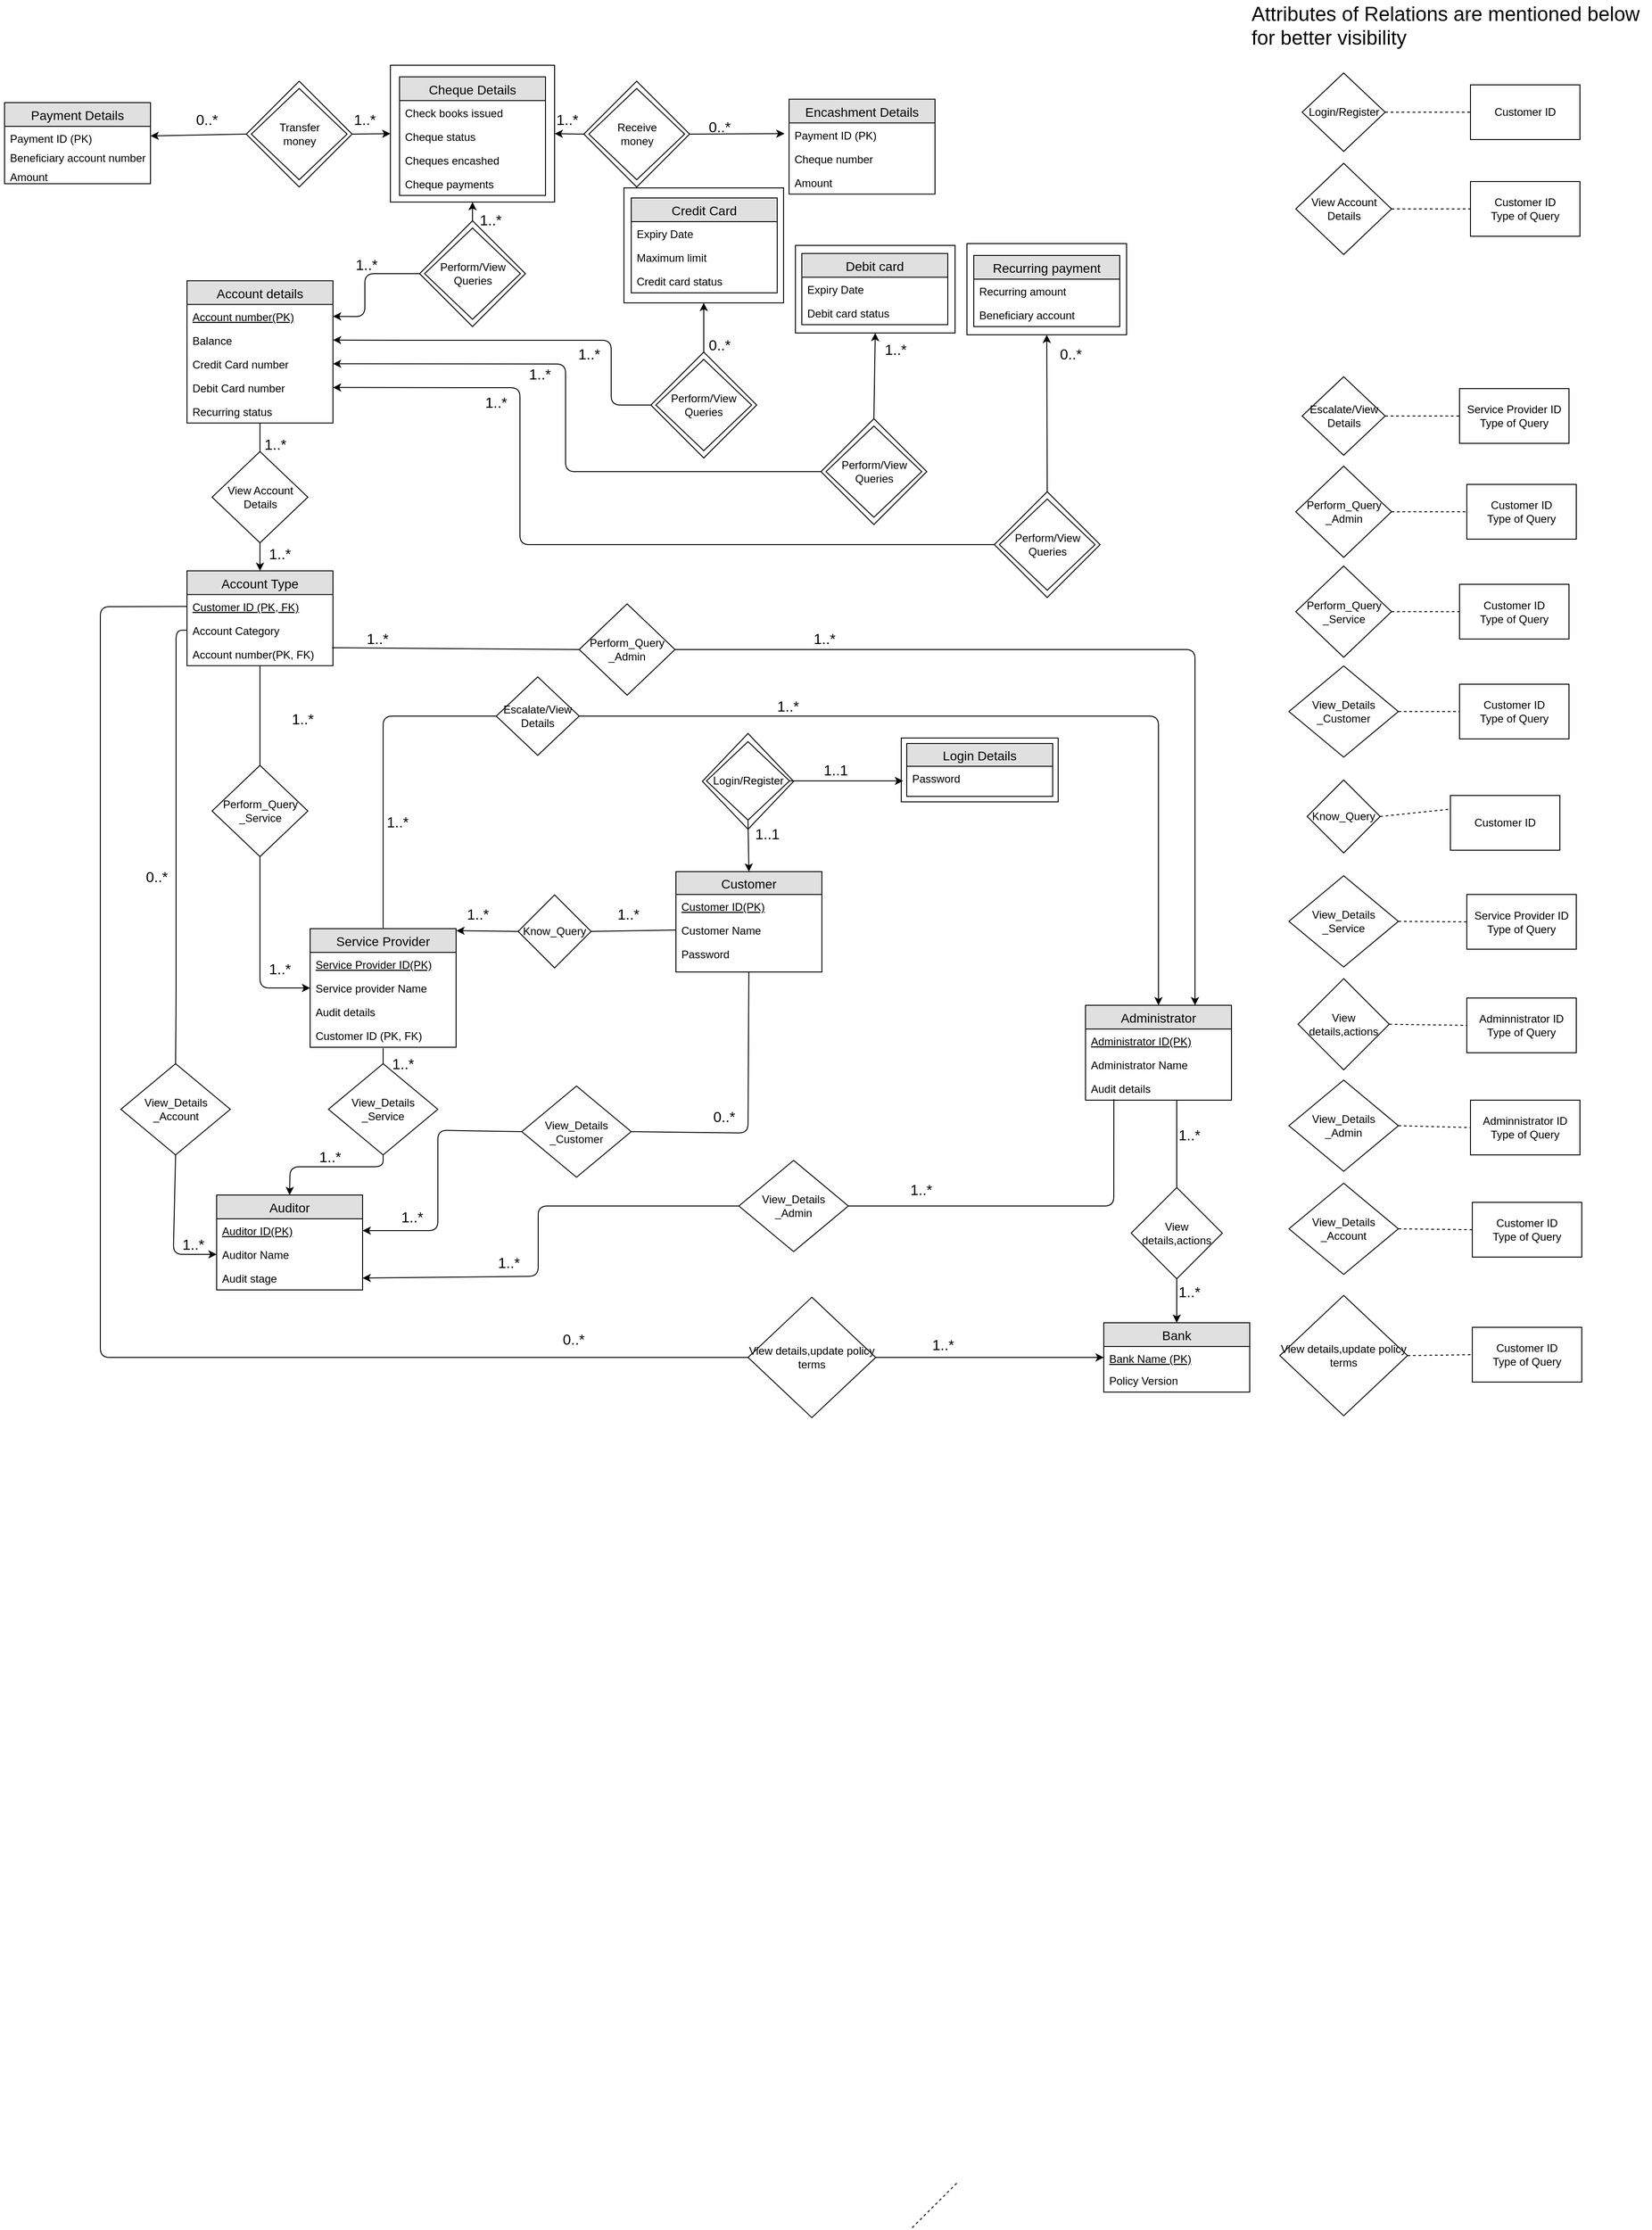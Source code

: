 <mxfile version="12.1.3" pages="1"><diagram id="U_WqhaxMn9_DYHiIahfM" name="Page-1"><mxGraphModel dx="1648" dy="576" grid="1" gridSize="10" guides="1" tooltips="1" connect="1" arrows="1" fold="1" page="1" pageScale="1" pageWidth="827" pageHeight="1169" math="0" shadow="0"><root><mxCell id="0"/><mxCell id="1" parent="0"/><mxCell id="Xc5jQmzAjeRBppigdvM1-1" value="" style="rhombus;whiteSpace=wrap;html=1;" vertex="1" parent="1"><mxGeometry x="1150" y="904" width="100" height="105" as="geometry"/></mxCell><mxCell id="Xc5jQmzAjeRBppigdvM1-2" value="" style="rounded=0;whiteSpace=wrap;html=1;" vertex="1" parent="1"><mxGeometry x="1368" y="909" width="172" height="70" as="geometry"/></mxCell><mxCell id="Xc5jQmzAjeRBppigdvM1-3" value="" style="rounded=0;whiteSpace=wrap;html=1;" vertex="1" parent="1"><mxGeometry x="808" y="171.5" width="180" height="150" as="geometry"/></mxCell><mxCell id="Xc5jQmzAjeRBppigdvM1-4" value="" style="rounded=0;whiteSpace=wrap;html=1;" vertex="1" parent="1"><mxGeometry x="1440" y="367" width="175" height="100" as="geometry"/></mxCell><mxCell id="Xc5jQmzAjeRBppigdvM1-5" value="" style="rounded=0;whiteSpace=wrap;html=1;" vertex="1" parent="1"><mxGeometry x="1252" y="369" width="175" height="96" as="geometry"/></mxCell><mxCell id="Xc5jQmzAjeRBppigdvM1-6" value="" style="rounded=0;whiteSpace=wrap;html=1;" vertex="1" parent="1"><mxGeometry x="1064" y="306" width="175" height="126" as="geometry"/></mxCell><mxCell id="Xc5jQmzAjeRBppigdvM1-7" value="" style="group" vertex="1" connectable="0" parent="1"><mxGeometry x="1020" y="189" width="116" height="116" as="geometry"/></mxCell><mxCell id="Xc5jQmzAjeRBppigdvM1-8" value="" style="rhombus;whiteSpace=wrap;html=1;" vertex="1" parent="Xc5jQmzAjeRBppigdvM1-7"><mxGeometry width="116" height="116" as="geometry"/></mxCell><mxCell id="Xc5jQmzAjeRBppigdvM1-9" value="Receive&lt;br&gt;money" style="rhombus;whiteSpace=wrap;html=1;" vertex="1" parent="Xc5jQmzAjeRBppigdvM1-7"><mxGeometry x="5.5" y="8" width="105" height="100" as="geometry"/></mxCell><mxCell id="Xc5jQmzAjeRBppigdvM1-10" value="Customer" style="swimlane;fontStyle=0;childLayout=stackLayout;horizontal=1;startSize=25;fillColor=#e0e0e0;horizontalStack=0;resizeParent=1;resizeParentMax=0;resizeLast=0;collapsible=1;marginBottom=0;swimlaneFillColor=#ffffff;align=center;fontSize=14;" vertex="1" parent="1"><mxGeometry x="1121" y="1055.5" width="160" height="110" as="geometry"/></mxCell><mxCell id="Xc5jQmzAjeRBppigdvM1-11" value="Customer ID(PK)" style="text;strokeColor=none;fillColor=none;spacingLeft=4;spacingRight=4;overflow=hidden;rotatable=0;points=[[0,0.5],[1,0.5]];portConstraint=eastwest;fontSize=12;fontStyle=4" vertex="1" parent="Xc5jQmzAjeRBppigdvM1-10"><mxGeometry y="25" width="160" height="26" as="geometry"/></mxCell><mxCell id="Xc5jQmzAjeRBppigdvM1-12" value="Customer Name" style="text;strokeColor=none;fillColor=none;spacingLeft=4;spacingRight=4;overflow=hidden;rotatable=0;points=[[0,0.5],[1,0.5]];portConstraint=eastwest;fontSize=12;" vertex="1" parent="Xc5jQmzAjeRBppigdvM1-10"><mxGeometry y="51" width="160" height="26" as="geometry"/></mxCell><mxCell id="Xc5jQmzAjeRBppigdvM1-14" value="Password" style="text;strokeColor=none;fillColor=none;spacingLeft=4;spacingRight=4;overflow=hidden;rotatable=0;points=[[0,0.5],[1,0.5]];portConstraint=eastwest;fontSize=12;" vertex="1" parent="Xc5jQmzAjeRBppigdvM1-10"><mxGeometry y="77" width="160" height="33" as="geometry"/></mxCell><mxCell id="Xc5jQmzAjeRBppigdvM1-15" value="Service Provider" style="swimlane;fontStyle=0;childLayout=stackLayout;horizontal=1;startSize=26;fillColor=#e0e0e0;horizontalStack=0;resizeParent=1;resizeParentMax=0;resizeLast=0;collapsible=1;marginBottom=0;swimlaneFillColor=#ffffff;align=center;fontSize=14;" vertex="1" parent="1"><mxGeometry x="720" y="1118" width="160" height="130" as="geometry"/></mxCell><mxCell id="Xc5jQmzAjeRBppigdvM1-16" value="Service Provider ID(PK)" style="text;strokeColor=none;fillColor=none;spacingLeft=4;spacingRight=4;overflow=hidden;rotatable=0;points=[[0,0.5],[1,0.5]];portConstraint=eastwest;fontSize=12;fontStyle=4" vertex="1" parent="Xc5jQmzAjeRBppigdvM1-15"><mxGeometry y="26" width="160" height="26" as="geometry"/></mxCell><mxCell id="Xc5jQmzAjeRBppigdvM1-17" value="Service provider Name" style="text;strokeColor=none;fillColor=none;spacingLeft=4;spacingRight=4;overflow=hidden;rotatable=0;points=[[0,0.5],[1,0.5]];portConstraint=eastwest;fontSize=12;" vertex="1" parent="Xc5jQmzAjeRBppigdvM1-15"><mxGeometry y="52" width="160" height="26" as="geometry"/></mxCell><mxCell id="Xc5jQmzAjeRBppigdvM1-18" value="Audit details" style="text;strokeColor=none;fillColor=none;spacingLeft=4;spacingRight=4;overflow=hidden;rotatable=0;points=[[0,0.5],[1,0.5]];portConstraint=eastwest;fontSize=12;" vertex="1" parent="Xc5jQmzAjeRBppigdvM1-15"><mxGeometry y="78" width="160" height="26" as="geometry"/></mxCell><mxCell id="Xc5jQmzAjeRBppigdvM1-19" value="Customer ID (PK, FK)" style="text;strokeColor=none;fillColor=none;spacingLeft=4;spacingRight=4;overflow=hidden;rotatable=0;points=[[0,0.5],[1,0.5]];portConstraint=eastwest;fontSize=12;" vertex="1" parent="Xc5jQmzAjeRBppigdvM1-15"><mxGeometry y="104" width="160" height="26" as="geometry"/></mxCell><mxCell id="Xc5jQmzAjeRBppigdvM1-20" value="Auditor" style="swimlane;fontStyle=0;childLayout=stackLayout;horizontal=1;startSize=26;fillColor=#e0e0e0;horizontalStack=0;resizeParent=1;resizeParentMax=0;resizeLast=0;collapsible=1;marginBottom=0;swimlaneFillColor=#ffffff;align=center;fontSize=14;" vertex="1" parent="1"><mxGeometry x="617.5" y="1410" width="160" height="104" as="geometry"/></mxCell><mxCell id="Xc5jQmzAjeRBppigdvM1-21" value="Auditor ID(PK)" style="text;strokeColor=none;fillColor=none;spacingLeft=4;spacingRight=4;overflow=hidden;rotatable=0;points=[[0,0.5],[1,0.5]];portConstraint=eastwest;fontSize=12;fontStyle=4" vertex="1" parent="Xc5jQmzAjeRBppigdvM1-20"><mxGeometry y="26" width="160" height="26" as="geometry"/></mxCell><mxCell id="Xc5jQmzAjeRBppigdvM1-22" value="Auditor Name" style="text;strokeColor=none;fillColor=none;spacingLeft=4;spacingRight=4;overflow=hidden;rotatable=0;points=[[0,0.5],[1,0.5]];portConstraint=eastwest;fontSize=12;" vertex="1" parent="Xc5jQmzAjeRBppigdvM1-20"><mxGeometry y="52" width="160" height="26" as="geometry"/></mxCell><mxCell id="Xc5jQmzAjeRBppigdvM1-23" value="Audit stage" style="text;strokeColor=none;fillColor=none;spacingLeft=4;spacingRight=4;overflow=hidden;rotatable=0;points=[[0,0.5],[1,0.5]];portConstraint=eastwest;fontSize=12;" vertex="1" parent="Xc5jQmzAjeRBppigdvM1-20"><mxGeometry y="78" width="160" height="26" as="geometry"/></mxCell><mxCell id="Xc5jQmzAjeRBppigdvM1-24" value="Bank" style="swimlane;fontStyle=0;childLayout=stackLayout;horizontal=1;startSize=26;fillColor=#e0e0e0;horizontalStack=0;resizeParent=1;resizeParentMax=0;resizeLast=0;collapsible=1;marginBottom=0;swimlaneFillColor=#ffffff;align=center;fontSize=14;" vertex="1" parent="1"><mxGeometry x="1590" y="1550" width="160" height="76" as="geometry"/></mxCell><mxCell id="Xc5jQmzAjeRBppigdvM1-25" value="Bank Name (PK)" style="text;strokeColor=none;fillColor=none;spacingLeft=4;spacingRight=4;overflow=hidden;rotatable=0;points=[[0,0.5],[1,0.5]];portConstraint=eastwest;fontSize=12;fontStyle=4" vertex="1" parent="Xc5jQmzAjeRBppigdvM1-24"><mxGeometry y="26" width="160" height="24" as="geometry"/></mxCell><mxCell id="Xc5jQmzAjeRBppigdvM1-26" value="Policy Version" style="text;strokeColor=none;fillColor=none;spacingLeft=4;spacingRight=4;overflow=hidden;rotatable=0;points=[[0,0.5],[1,0.5]];portConstraint=eastwest;fontSize=12;" vertex="1" parent="Xc5jQmzAjeRBppigdvM1-24"><mxGeometry y="50" width="160" height="26" as="geometry"/></mxCell><mxCell id="Xc5jQmzAjeRBppigdvM1-27" value="Administrator " style="swimlane;fontStyle=0;childLayout=stackLayout;horizontal=1;startSize=26;fillColor=#e0e0e0;horizontalStack=0;resizeParent=1;resizeParentMax=0;resizeLast=0;collapsible=1;marginBottom=0;swimlaneFillColor=#ffffff;align=center;fontSize=14;" vertex="1" parent="1"><mxGeometry x="1570" y="1202" width="160" height="104" as="geometry"/></mxCell><mxCell id="Xc5jQmzAjeRBppigdvM1-28" value="Administrator ID(PK)" style="text;strokeColor=none;fillColor=none;spacingLeft=4;spacingRight=4;overflow=hidden;rotatable=0;points=[[0,0.5],[1,0.5]];portConstraint=eastwest;fontSize=12;fontStyle=4" vertex="1" parent="Xc5jQmzAjeRBppigdvM1-27"><mxGeometry y="26" width="160" height="26" as="geometry"/></mxCell><mxCell id="Xc5jQmzAjeRBppigdvM1-29" value="Administrator Name" style="text;strokeColor=none;fillColor=none;spacingLeft=4;spacingRight=4;overflow=hidden;rotatable=0;points=[[0,0.5],[1,0.5]];portConstraint=eastwest;fontSize=12;" vertex="1" parent="Xc5jQmzAjeRBppigdvM1-27"><mxGeometry y="52" width="160" height="26" as="geometry"/></mxCell><mxCell id="Xc5jQmzAjeRBppigdvM1-30" value="Audit details" style="text;strokeColor=none;fillColor=none;spacingLeft=4;spacingRight=4;overflow=hidden;rotatable=0;points=[[0,0.5],[1,0.5]];portConstraint=eastwest;fontSize=12;" vertex="1" parent="Xc5jQmzAjeRBppigdvM1-27"><mxGeometry y="78" width="160" height="26" as="geometry"/></mxCell><mxCell id="Xc5jQmzAjeRBppigdvM1-31" value="View_Details&lt;br&gt;_Account" style="rhombus;whiteSpace=wrap;html=1;" vertex="1" parent="1"><mxGeometry x="512.5" y="1266" width="120" height="100" as="geometry"/></mxCell><mxCell id="Xc5jQmzAjeRBppigdvM1-32" value="View details,update policy terms" style="rhombus;whiteSpace=wrap;html=1;" vertex="1" parent="1"><mxGeometry x="1200" y="1522" width="140" height="132" as="geometry"/></mxCell><mxCell id="Xc5jQmzAjeRBppigdvM1-33" value="View details,actions" style="rhombus;whiteSpace=wrap;html=1;" vertex="1" parent="1"><mxGeometry x="1620" y="1401.786" width="100" height="100" as="geometry"/></mxCell><mxCell id="Xc5jQmzAjeRBppigdvM1-34" value="Account details" style="swimlane;fontStyle=0;childLayout=stackLayout;horizontal=1;startSize=26;fillColor=#e0e0e0;horizontalStack=0;resizeParent=1;resizeParentMax=0;resizeLast=0;collapsible=1;marginBottom=0;swimlaneFillColor=#ffffff;align=center;fontSize=14;" vertex="1" parent="1"><mxGeometry x="585" y="407.794" width="160" height="156" as="geometry"/></mxCell><mxCell id="Xc5jQmzAjeRBppigdvM1-35" value="Account number(PK)" style="text;strokeColor=none;fillColor=none;spacingLeft=4;spacingRight=4;overflow=hidden;rotatable=0;points=[[0,0.5],[1,0.5]];portConstraint=eastwest;fontSize=12;fontStyle=4" vertex="1" parent="Xc5jQmzAjeRBppigdvM1-34"><mxGeometry y="26" width="160" height="26" as="geometry"/></mxCell><mxCell id="Xc5jQmzAjeRBppigdvM1-36" value="Balance" style="text;strokeColor=none;fillColor=none;spacingLeft=4;spacingRight=4;overflow=hidden;rotatable=0;points=[[0,0.5],[1,0.5]];portConstraint=eastwest;fontSize=12;" vertex="1" parent="Xc5jQmzAjeRBppigdvM1-34"><mxGeometry y="52" width="160" height="26" as="geometry"/></mxCell><mxCell id="Xc5jQmzAjeRBppigdvM1-37" value="Credit Card number" style="text;strokeColor=none;fillColor=none;spacingLeft=4;spacingRight=4;overflow=hidden;rotatable=0;points=[[0,0.5],[1,0.5]];portConstraint=eastwest;fontSize=12;" vertex="1" parent="Xc5jQmzAjeRBppigdvM1-34"><mxGeometry y="78" width="160" height="26" as="geometry"/></mxCell><mxCell id="Xc5jQmzAjeRBppigdvM1-38" value="Debit Card number" style="text;strokeColor=none;fillColor=none;spacingLeft=4;spacingRight=4;overflow=hidden;rotatable=0;points=[[0,0.5],[1,0.5]];portConstraint=eastwest;fontSize=12;" vertex="1" parent="Xc5jQmzAjeRBppigdvM1-34"><mxGeometry y="104" width="160" height="26" as="geometry"/></mxCell><mxCell id="Xc5jQmzAjeRBppigdvM1-39" value="Recurring status" style="text;strokeColor=none;fillColor=none;spacingLeft=4;spacingRight=4;overflow=hidden;rotatable=0;points=[[0,0.5],[1,0.5]];portConstraint=eastwest;fontSize=12;" vertex="1" parent="Xc5jQmzAjeRBppigdvM1-34"><mxGeometry y="130" width="160" height="26" as="geometry"/></mxCell><mxCell id="Xc5jQmzAjeRBppigdvM1-40" value="Recurring payment" style="swimlane;fontStyle=0;childLayout=stackLayout;horizontal=1;startSize=26;fillColor=#e0e0e0;horizontalStack=0;resizeParent=1;resizeParentMax=0;resizeLast=0;collapsible=1;marginBottom=0;swimlaneFillColor=#ffffff;align=center;fontSize=14;" vertex="1" parent="1"><mxGeometry x="1447.5" y="380" width="160" height="78" as="geometry"/></mxCell><mxCell id="Xc5jQmzAjeRBppigdvM1-41" value="Recurring amount" style="text;strokeColor=none;fillColor=none;spacingLeft=4;spacingRight=4;overflow=hidden;rotatable=0;points=[[0,0.5],[1,0.5]];portConstraint=eastwest;fontSize=12;" vertex="1" parent="Xc5jQmzAjeRBppigdvM1-40"><mxGeometry y="26" width="160" height="26" as="geometry"/></mxCell><mxCell id="Xc5jQmzAjeRBppigdvM1-42" value="Beneficiary account" style="text;strokeColor=none;fillColor=none;spacingLeft=4;spacingRight=4;overflow=hidden;rotatable=0;points=[[0,0.5],[1,0.5]];portConstraint=eastwest;fontSize=12;" vertex="1" parent="Xc5jQmzAjeRBppigdvM1-40"><mxGeometry y="52" width="160" height="26" as="geometry"/></mxCell><mxCell id="Xc5jQmzAjeRBppigdvM1-43" value="Debit card" style="swimlane;fontStyle=0;childLayout=stackLayout;horizontal=1;startSize=26;fillColor=#e0e0e0;horizontalStack=0;resizeParent=1;resizeParentMax=0;resizeLast=0;collapsible=1;marginBottom=0;swimlaneFillColor=#ffffff;align=center;fontSize=14;" vertex="1" parent="1"><mxGeometry x="1259" y="377.9" width="160" height="78" as="geometry"/></mxCell><mxCell id="Xc5jQmzAjeRBppigdvM1-44" value="Expiry Date" style="text;strokeColor=none;fillColor=none;spacingLeft=4;spacingRight=4;overflow=hidden;rotatable=0;points=[[0,0.5],[1,0.5]];portConstraint=eastwest;fontSize=12;" vertex="1" parent="Xc5jQmzAjeRBppigdvM1-43"><mxGeometry y="26" width="160" height="26" as="geometry"/></mxCell><mxCell id="Xc5jQmzAjeRBppigdvM1-45" value="Debit card status" style="text;strokeColor=none;fillColor=none;spacingLeft=4;spacingRight=4;overflow=hidden;rotatable=0;points=[[0,0.5],[1,0.5]];portConstraint=eastwest;fontSize=12;" vertex="1" parent="Xc5jQmzAjeRBppigdvM1-43"><mxGeometry y="52" width="160" height="26" as="geometry"/></mxCell><mxCell id="Xc5jQmzAjeRBppigdvM1-46" value="Credit Card" style="swimlane;fontStyle=0;childLayout=stackLayout;horizontal=1;startSize=26;fillColor=#e0e0e0;horizontalStack=0;resizeParent=1;resizeParentMax=0;resizeLast=0;collapsible=1;marginBottom=0;swimlaneFillColor=#ffffff;align=center;fontSize=14;" vertex="1" parent="1"><mxGeometry x="1072" y="317" width="160" height="104" as="geometry"/></mxCell><mxCell id="Xc5jQmzAjeRBppigdvM1-47" value="Expiry Date" style="text;strokeColor=none;fillColor=none;spacingLeft=4;spacingRight=4;overflow=hidden;rotatable=0;points=[[0,0.5],[1,0.5]];portConstraint=eastwest;fontSize=12;" vertex="1" parent="Xc5jQmzAjeRBppigdvM1-46"><mxGeometry y="26" width="160" height="26" as="geometry"/></mxCell><mxCell id="Xc5jQmzAjeRBppigdvM1-48" value="Maximum limit" style="text;strokeColor=none;fillColor=none;spacingLeft=4;spacingRight=4;overflow=hidden;rotatable=0;points=[[0,0.5],[1,0.5]];portConstraint=eastwest;fontSize=12;" vertex="1" parent="Xc5jQmzAjeRBppigdvM1-46"><mxGeometry y="52" width="160" height="26" as="geometry"/></mxCell><mxCell id="Xc5jQmzAjeRBppigdvM1-49" value="Credit card status" style="text;strokeColor=none;fillColor=none;spacingLeft=4;spacingRight=4;overflow=hidden;rotatable=0;points=[[0,0.5],[1,0.5]];portConstraint=eastwest;fontSize=12;" vertex="1" parent="Xc5jQmzAjeRBppigdvM1-46"><mxGeometry y="78" width="160" height="26" as="geometry"/></mxCell><mxCell id="Xc5jQmzAjeRBppigdvM1-50" value="" style="endArrow=none;dashed=1;html=1;" edge="1" parent="1"><mxGeometry width="50" height="50" relative="1" as="geometry"><mxPoint x="1380" y="2542" as="sourcePoint"/><mxPoint x="1430" y="2492" as="targetPoint"/></mxGeometry></mxCell><mxCell id="Xc5jQmzAjeRBppigdvM1-51" value="Perform_Query&lt;br&gt;_Admin" style="rhombus;whiteSpace=wrap;html=1;" vertex="1" parent="1"><mxGeometry x="1015" y="762" width="105" height="100" as="geometry"/></mxCell><mxCell id="Xc5jQmzAjeRBppigdvM1-52" value="Perform_Query&lt;br&gt;_Service" style="rhombus;whiteSpace=wrap;html=1;" vertex="1" parent="1"><mxGeometry x="612.5" y="939" width="105" height="100" as="geometry"/></mxCell><mxCell id="Xc5jQmzAjeRBppigdvM1-53" value="" style="endArrow=none;html=1;exitX=0.5;exitY=0;exitDx=0;exitDy=0;entryX=0.625;entryY=1.023;entryDx=0;entryDy=0;entryPerimeter=0;" edge="1" parent="1" source="Xc5jQmzAjeRBppigdvM1-33" target="Xc5jQmzAjeRBppigdvM1-30"><mxGeometry width="50" height="50" relative="1" as="geometry"><mxPoint x="1690" y="1317.786" as="sourcePoint"/><mxPoint x="1692" y="1296" as="targetPoint"/></mxGeometry></mxCell><mxCell id="Xc5jQmzAjeRBppigdvM1-54" value="Account Type" style="swimlane;fontStyle=0;childLayout=stackLayout;horizontal=1;startSize=26;fillColor=#e0e0e0;horizontalStack=0;resizeParent=1;resizeParentMax=0;resizeLast=0;collapsible=1;marginBottom=0;swimlaneFillColor=#ffffff;align=center;fontSize=14;" vertex="1" parent="1"><mxGeometry x="585" y="725.794" width="160" height="104" as="geometry"/></mxCell><mxCell id="Xc5jQmzAjeRBppigdvM1-55" value="Customer ID (PK, FK)" style="text;strokeColor=none;fillColor=none;spacingLeft=4;spacingRight=4;overflow=hidden;rotatable=0;points=[[0,0.5],[1,0.5]];portConstraint=eastwest;fontSize=12;fontStyle=4" vertex="1" parent="Xc5jQmzAjeRBppigdvM1-54"><mxGeometry y="26" width="160" height="26" as="geometry"/></mxCell><mxCell id="Xc5jQmzAjeRBppigdvM1-56" value="Account Category" style="text;strokeColor=none;fillColor=none;spacingLeft=4;spacingRight=4;overflow=hidden;rotatable=0;points=[[0,0.5],[1,0.5]];portConstraint=eastwest;fontSize=12;" vertex="1" parent="Xc5jQmzAjeRBppigdvM1-54"><mxGeometry y="52" width="160" height="26" as="geometry"/></mxCell><mxCell id="Xc5jQmzAjeRBppigdvM1-57" value="Account number(PK, FK)" style="text;strokeColor=none;fillColor=none;spacingLeft=4;spacingRight=4;overflow=hidden;rotatable=0;points=[[0,0.5],[1,0.5]];portConstraint=eastwest;fontSize=12;" vertex="1" parent="Xc5jQmzAjeRBppigdvM1-54"><mxGeometry y="78" width="160" height="26" as="geometry"/></mxCell><mxCell id="Xc5jQmzAjeRBppigdvM1-58" value="Cheque Details" style="swimlane;fontStyle=0;childLayout=stackLayout;horizontal=1;startSize=26;fillColor=#e0e0e0;horizontalStack=0;resizeParent=1;resizeParentMax=0;resizeLast=0;collapsible=1;marginBottom=0;swimlaneFillColor=#ffffff;align=center;fontSize=14;" vertex="1" parent="1"><mxGeometry x="818" y="184.294" width="160" height="130" as="geometry"/></mxCell><mxCell id="Xc5jQmzAjeRBppigdvM1-59" value="Check books issued" style="text;strokeColor=none;fillColor=none;spacingLeft=4;spacingRight=4;overflow=hidden;rotatable=0;points=[[0,0.5],[1,0.5]];portConstraint=eastwest;fontSize=12;" vertex="1" parent="Xc5jQmzAjeRBppigdvM1-58"><mxGeometry y="26" width="160" height="26" as="geometry"/></mxCell><mxCell id="Xc5jQmzAjeRBppigdvM1-60" value="Cheque status" style="text;strokeColor=none;fillColor=none;spacingLeft=4;spacingRight=4;overflow=hidden;rotatable=0;points=[[0,0.5],[1,0.5]];portConstraint=eastwest;fontSize=12;" vertex="1" parent="Xc5jQmzAjeRBppigdvM1-58"><mxGeometry y="52" width="160" height="26" as="geometry"/></mxCell><mxCell id="Xc5jQmzAjeRBppigdvM1-61" value="Cheques encashed" style="text;strokeColor=none;fillColor=none;spacingLeft=4;spacingRight=4;overflow=hidden;rotatable=0;points=[[0,0.5],[1,0.5]];portConstraint=eastwest;fontSize=12;" vertex="1" parent="Xc5jQmzAjeRBppigdvM1-58"><mxGeometry y="78" width="160" height="26" as="geometry"/></mxCell><mxCell id="Xc5jQmzAjeRBppigdvM1-62" value="Cheque payments" style="text;strokeColor=none;fillColor=none;spacingLeft=4;spacingRight=4;overflow=hidden;rotatable=0;points=[[0,0.5],[1,0.5]];portConstraint=eastwest;fontSize=12;" vertex="1" parent="Xc5jQmzAjeRBppigdvM1-58"><mxGeometry y="104" width="160" height="26" as="geometry"/></mxCell><mxCell id="Xc5jQmzAjeRBppigdvM1-63" value="Login Details" style="swimlane;fontStyle=0;childLayout=stackLayout;horizontal=1;startSize=25;fillColor=#e0e0e0;horizontalStack=0;resizeParent=1;resizeParentMax=0;resizeLast=0;collapsible=1;marginBottom=0;swimlaneFillColor=#ffffff;align=center;fontSize=14;" vertex="1" parent="1"><mxGeometry x="1374" y="915" width="160" height="58" as="geometry"/></mxCell><mxCell id="Xc5jQmzAjeRBppigdvM1-64" value="Password" style="text;strokeColor=none;fillColor=none;spacingLeft=4;spacingRight=4;overflow=hidden;rotatable=0;points=[[0,0.5],[1,0.5]];portConstraint=eastwest;fontSize=12;" vertex="1" parent="Xc5jQmzAjeRBppigdvM1-63"><mxGeometry y="25" width="160" height="33" as="geometry"/></mxCell><mxCell id="Xc5jQmzAjeRBppigdvM1-65" value="" style="endArrow=classic;html=1;exitX=0;exitY=0.5;exitDx=0;exitDy=0;entryX=1;entryY=0.5;entryDx=0;entryDy=0;" edge="1" parent="1" source="Xc5jQmzAjeRBppigdvM1-68" target="Xc5jQmzAjeRBppigdvM1-35"><mxGeometry width="50" height="50" relative="1" as="geometry"><mxPoint x="800" y="672" as="sourcePoint"/><mxPoint x="790" y="622" as="targetPoint"/><Array as="points"><mxPoint x="780" y="400"/><mxPoint x="780" y="447"/></Array></mxGeometry></mxCell><mxCell id="Xc5jQmzAjeRBppigdvM1-66" value="" style="group" vertex="1" connectable="0" parent="1"><mxGeometry x="840" y="342" width="116" height="116" as="geometry"/></mxCell><mxCell id="Xc5jQmzAjeRBppigdvM1-67" value="" style="rhombus;whiteSpace=wrap;html=1;" vertex="1" parent="Xc5jQmzAjeRBppigdvM1-66"><mxGeometry width="116" height="116" as="geometry"/></mxCell><mxCell id="Xc5jQmzAjeRBppigdvM1-68" value="Perform/View Queries" style="rhombus;whiteSpace=wrap;html=1;" vertex="1" parent="Xc5jQmzAjeRBppigdvM1-66"><mxGeometry x="5.5" y="8" width="105" height="100" as="geometry"/></mxCell><mxCell id="Xc5jQmzAjeRBppigdvM1-69" value="" style="endArrow=classic;html=1;exitX=0;exitY=0.5;exitDx=0;exitDy=0;entryX=1;entryY=0.5;entryDx=0;entryDy=0;" edge="1" parent="1" source="Xc5jQmzAjeRBppigdvM1-8" target="Xc5jQmzAjeRBppigdvM1-3"><mxGeometry width="50" height="50" relative="1" as="geometry"><mxPoint x="945" y="219" as="sourcePoint"/><mxPoint x="1000" y="269" as="targetPoint"/><Array as="points"/></mxGeometry></mxCell><mxCell id="Xc5jQmzAjeRBppigdvM1-70" value="" style="endArrow=classic;html=1;exitX=0.5;exitY=0;exitDx=0;exitDy=0;entryX=0.5;entryY=1;entryDx=0;entryDy=0;" edge="1" parent="1" source="Xc5jQmzAjeRBppigdvM1-67" target="Xc5jQmzAjeRBppigdvM1-3"><mxGeometry width="50" height="50" relative="1" as="geometry"><mxPoint x="900" y="410" as="sourcePoint"/><mxPoint x="897" y="619" as="targetPoint"/></mxGeometry></mxCell><mxCell id="Xc5jQmzAjeRBppigdvM1-71" value="View Account&lt;br&gt;Details" style="rhombus;whiteSpace=wrap;html=1;" vertex="1" parent="1"><mxGeometry x="612.5" y="595" width="105" height="100" as="geometry"/></mxCell><mxCell id="Xc5jQmzAjeRBppigdvM1-72" value="" style="endArrow=classic;html=1;exitX=0.5;exitY=1;exitDx=0;exitDy=0;entryX=0.5;entryY=0;entryDx=0;entryDy=0;" edge="1" parent="1" source="Xc5jQmzAjeRBppigdvM1-71" target="Xc5jQmzAjeRBppigdvM1-54"><mxGeometry width="50" height="50" relative="1" as="geometry"><mxPoint x="580" y="690" as="sourcePoint"/><mxPoint x="500" y="670" as="targetPoint"/></mxGeometry></mxCell><mxCell id="Xc5jQmzAjeRBppigdvM1-73" value="" style="endArrow=none;html=1;entryX=0.5;entryY=0;entryDx=0;entryDy=0;" edge="1" parent="1" source="Xc5jQmzAjeRBppigdvM1-39" target="Xc5jQmzAjeRBppigdvM1-71"><mxGeometry width="50" height="50" relative="1" as="geometry"><mxPoint x="520" y="712" as="sourcePoint"/><mxPoint x="665" y="580" as="targetPoint"/></mxGeometry></mxCell><mxCell id="Xc5jQmzAjeRBppigdvM1-74" value="" style="endArrow=classic;html=1;exitX=0.5;exitY=1;exitDx=0;exitDy=0;entryX=0;entryY=0.5;entryDx=0;entryDy=0;" edge="1" parent="1" source="Xc5jQmzAjeRBppigdvM1-52" target="Xc5jQmzAjeRBppigdvM1-17"><mxGeometry width="50" height="50" relative="1" as="geometry"><mxPoint x="677.5" y="959" as="sourcePoint"/><mxPoint x="675.246" y="839.794" as="targetPoint"/><Array as="points"><mxPoint x="665" y="1183"/></Array></mxGeometry></mxCell><mxCell id="Xc5jQmzAjeRBppigdvM1-75" value="" style="endArrow=none;html=1;exitX=0.5;exitY=0;exitDx=0;exitDy=0;" edge="1" parent="1" source="Xc5jQmzAjeRBppigdvM1-52" target="Xc5jQmzAjeRBppigdvM1-57"><mxGeometry width="50" height="50" relative="1" as="geometry"><mxPoint x="650" y="862" as="sourcePoint"/><mxPoint x="700" y="812" as="targetPoint"/></mxGeometry></mxCell><mxCell id="Xc5jQmzAjeRBppigdvM1-76" value="" style="endArrow=classic;html=1;entryX=0.75;entryY=0;entryDx=0;entryDy=0;exitX=1;exitY=0.5;exitDx=0;exitDy=0;" edge="1" parent="1" source="Xc5jQmzAjeRBppigdvM1-51" target="Xc5jQmzAjeRBppigdvM1-27"><mxGeometry width="50" height="50" relative="1" as="geometry"><mxPoint x="1370.46" y="792.002" as="sourcePoint"/><mxPoint x="1670" y="894" as="targetPoint"/><Array as="points"><mxPoint x="1690" y="812"/></Array></mxGeometry></mxCell><mxCell id="Xc5jQmzAjeRBppigdvM1-77" value="" style="endArrow=none;html=1;entryX=0;entryY=0.5;entryDx=0;entryDy=0;exitX=0.994;exitY=0.239;exitDx=0;exitDy=0;exitPerimeter=0;" edge="1" parent="1" source="Xc5jQmzAjeRBppigdvM1-57" target="Xc5jQmzAjeRBppigdvM1-51"><mxGeometry width="50" height="50" relative="1" as="geometry"><mxPoint x="760" y="812" as="sourcePoint"/><mxPoint x="880" y="882" as="targetPoint"/><Array as="points"/></mxGeometry></mxCell><mxCell id="Xc5jQmzAjeRBppigdvM1-78" value="Escalate/View&lt;br&gt;Details" style="rhombus;whiteSpace=wrap;html=1;" vertex="1" parent="1"><mxGeometry x="924" y="842" width="91" height="86" as="geometry"/></mxCell><mxCell id="Xc5jQmzAjeRBppigdvM1-79" value="" style="endArrow=none;html=1;exitX=0.5;exitY=0;exitDx=0;exitDy=0;entryX=0;entryY=0.5;entryDx=0;entryDy=0;" edge="1" parent="1" source="Xc5jQmzAjeRBppigdvM1-15" target="Xc5jQmzAjeRBppigdvM1-78"><mxGeometry width="50" height="50" relative="1" as="geometry"><mxPoint x="800" y="1086" as="sourcePoint"/><mxPoint x="800" y="880" as="targetPoint"/><Array as="points"><mxPoint x="800" y="885"/></Array></mxGeometry></mxCell><mxCell id="Xc5jQmzAjeRBppigdvM1-80" value="" style="endArrow=classic;html=1;exitX=1;exitY=0.5;exitDx=0;exitDy=0;entryX=0.5;entryY=0;entryDx=0;entryDy=0;" edge="1" parent="1" source="Xc5jQmzAjeRBppigdvM1-78" target="Xc5jQmzAjeRBppigdvM1-27"><mxGeometry width="50" height="50" relative="1" as="geometry"><mxPoint x="1090" y="940" as="sourcePoint"/><mxPoint x="1650" y="1160" as="targetPoint"/><Array as="points"><mxPoint x="1650" y="885"/></Array></mxGeometry></mxCell><mxCell id="Xc5jQmzAjeRBppigdvM1-81" value="Login/Register" style="rhombus;whiteSpace=wrap;html=1;" vertex="1" parent="1"><mxGeometry x="1154.5" y="913" width="91" height="86" as="geometry"/></mxCell><mxCell id="Xc5jQmzAjeRBppigdvM1-82" value="" style="endArrow=classic;html=1;exitX=1;exitY=0.5;exitDx=0;exitDy=0;" edge="1" parent="1" source="Xc5jQmzAjeRBppigdvM1-81"><mxGeometry width="50" height="50" relative="1" as="geometry"><mxPoint x="1300" y="1012" as="sourcePoint"/><mxPoint x="1370" y="956" as="targetPoint"/></mxGeometry></mxCell><mxCell id="Xc5jQmzAjeRBppigdvM1-83" value="" style="endArrow=classic;html=1;exitX=0.5;exitY=1;exitDx=0;exitDy=0;entryX=0.5;entryY=0;entryDx=0;entryDy=0;" edge="1" parent="1" source="Xc5jQmzAjeRBppigdvM1-81" target="Xc5jQmzAjeRBppigdvM1-10"><mxGeometry width="50" height="50" relative="1" as="geometry"><mxPoint x="1020" y="1012" as="sourcePoint"/><mxPoint x="1070" y="962" as="targetPoint"/></mxGeometry></mxCell><mxCell id="Xc5jQmzAjeRBppigdvM1-84" value="" style="endArrow=none;html=1;entryX=0;entryY=0.5;entryDx=0;entryDy=0;exitX=0;exitY=0.5;exitDx=0;exitDy=0;" edge="1" parent="1" source="Xc5jQmzAjeRBppigdvM1-55" target="Xc5jQmzAjeRBppigdvM1-32"><mxGeometry width="50" height="50" relative="1" as="geometry"><mxPoint x="450" y="762" as="sourcePoint"/><mxPoint x="1020" y="1462" as="targetPoint"/><Array as="points"><mxPoint x="490" y="765"/><mxPoint x="490" y="1588"/></Array></mxGeometry></mxCell><mxCell id="Xc5jQmzAjeRBppigdvM1-85" value="" style="endArrow=classic;html=1;exitX=0.5;exitY=1;exitDx=0;exitDy=0;entryX=0.5;entryY=0;entryDx=0;entryDy=0;" edge="1" parent="1" source="Xc5jQmzAjeRBppigdvM1-33" target="Xc5jQmzAjeRBppigdvM1-24"><mxGeometry width="50" height="50" relative="1" as="geometry"><mxPoint x="1460" y="1482" as="sourcePoint"/><mxPoint x="1600" y="1519" as="targetPoint"/></mxGeometry></mxCell><mxCell id="Xc5jQmzAjeRBppigdvM1-86" value="" style="endArrow=none;html=1;entryX=0.5;entryY=0;entryDx=0;entryDy=0;exitX=0;exitY=0.5;exitDx=0;exitDy=0;" edge="1" parent="1" source="Xc5jQmzAjeRBppigdvM1-56" target="Xc5jQmzAjeRBppigdvM1-31"><mxGeometry width="50" height="50" relative="1" as="geometry"><mxPoint x="614" y="862" as="sourcePoint"/><mxPoint x="630" y="1352" as="targetPoint"/><Array as="points"><mxPoint x="573" y="791"/><mxPoint x="573" y="1199"/></Array></mxGeometry></mxCell><mxCell id="Xc5jQmzAjeRBppigdvM1-87" value="" style="endArrow=none;html=1;entryX=0.194;entryY=0.962;entryDx=0;entryDy=0;entryPerimeter=0;exitX=1;exitY=0.5;exitDx=0;exitDy=0;" edge="1" parent="1" source="Xc5jQmzAjeRBppigdvM1-144" target="Xc5jQmzAjeRBppigdvM1-30"><mxGeometry width="50" height="50" relative="1" as="geometry"><mxPoint x="1440" y="1309" as="sourcePoint"/><mxPoint x="1610" y="1302" as="targetPoint"/><Array as="points"><mxPoint x="1550" y="1422"/><mxPoint x="1601" y="1422"/></Array></mxGeometry></mxCell><mxCell id="Xc5jQmzAjeRBppigdvM1-88" value="" style="endArrow=classic;html=1;exitX=0.5;exitY=1;exitDx=0;exitDy=0;entryX=0;entryY=0.5;entryDx=0;entryDy=0;" edge="1" parent="1" source="Xc5jQmzAjeRBppigdvM1-31" target="Xc5jQmzAjeRBppigdvM1-22"><mxGeometry width="50" height="50" relative="1" as="geometry"><mxPoint x="790" y="1462" as="sourcePoint"/><mxPoint x="840" y="1412" as="targetPoint"/><Array as="points"><mxPoint x="570" y="1475"/></Array></mxGeometry></mxCell><mxCell id="Xc5jQmzAjeRBppigdvM1-89" value="" style="endArrow=none;html=1;exitX=1;exitY=0.5;exitDx=0;exitDy=0;" edge="1" parent="1" source="Xc5jQmzAjeRBppigdvM1-143" target="Xc5jQmzAjeRBppigdvM1-14"><mxGeometry width="50" height="50" relative="1" as="geometry"><mxPoint x="1140" y="1259" as="sourcePoint"/><mxPoint x="1210" y="1199" as="targetPoint"/><Array as="points"><mxPoint x="1200" y="1342"/></Array></mxGeometry></mxCell><mxCell id="Xc5jQmzAjeRBppigdvM1-90" value="" style="endArrow=classic;html=1;exitX=1;exitY=0.5;exitDx=0;exitDy=0;entryX=0;entryY=0.5;entryDx=0;entryDy=0;" edge="1" parent="1" source="Xc5jQmzAjeRBppigdvM1-32" target="Xc5jQmzAjeRBppigdvM1-25"><mxGeometry width="50" height="50" relative="1" as="geometry"><mxPoint x="1400" y="1572" as="sourcePoint"/><mxPoint x="1450" y="1522" as="targetPoint"/></mxGeometry></mxCell><mxCell id="Xc5jQmzAjeRBppigdvM1-91" value="&lt;font style=&quot;font-size: 16px&quot;&gt;0..*&lt;/font&gt;" style="text;html=1;resizable=0;points=[];autosize=1;align=left;verticalAlign=top;spacingTop=-4;fontColor=#000000;" vertex="1" parent="1"><mxGeometry x="1154.5" y="226.5" width="40" height="20" as="geometry"/></mxCell><mxCell id="Xc5jQmzAjeRBppigdvM1-92" value="&lt;font style=&quot;font-size: 16px&quot;&gt;0..*&lt;/font&gt;" style="text;html=1;resizable=0;points=[];autosize=1;align=left;verticalAlign=top;spacingTop=-4;fontColor=#000000;" vertex="1" parent="1"><mxGeometry x="592.5" y="219" width="40" height="20" as="geometry"/></mxCell><mxCell id="Xc5jQmzAjeRBppigdvM1-93" value="&lt;font style=&quot;font-size: 16px&quot;&gt;1..*&lt;/font&gt;" style="text;html=1;resizable=0;points=[];autosize=1;align=left;verticalAlign=top;spacingTop=-4;fontColor=#000000;" vertex="1" parent="1"><mxGeometry x="988" y="219" width="40" height="20" as="geometry"/></mxCell><mxCell id="Xc5jQmzAjeRBppigdvM1-94" value="&lt;font style=&quot;font-size: 16px&quot;&gt;1..*&lt;/font&gt;" style="text;html=1;resizable=0;points=[];autosize=1;align=left;verticalAlign=top;spacingTop=-4;fontColor=#000000;" vertex="1" parent="1"><mxGeometry x="768" y="378" width="40" height="20" as="geometry"/></mxCell><mxCell id="Xc5jQmzAjeRBppigdvM1-95" value="&lt;font style=&quot;font-size: 16px&quot;&gt;1..*&lt;/font&gt;" style="text;html=1;resizable=0;points=[];autosize=1;align=left;verticalAlign=top;spacingTop=-4;fontColor=#000000;" vertex="1" parent="1"><mxGeometry x="904" y="329" width="40" height="20" as="geometry"/></mxCell><mxCell id="Xc5jQmzAjeRBppigdvM1-96" value="&lt;font style=&quot;font-size: 16px&quot;&gt;1..*&lt;/font&gt;" style="text;html=1;resizable=0;points=[];autosize=1;align=left;verticalAlign=top;spacingTop=-4;fontColor=#000000;" vertex="1" parent="1"><mxGeometry x="780" y="788" width="40" height="20" as="geometry"/></mxCell><mxCell id="Xc5jQmzAjeRBppigdvM1-97" value="&lt;font style=&quot;font-size: 16px&quot;&gt;1..*&lt;/font&gt;" style="text;html=1;resizable=0;points=[];autosize=1;align=left;verticalAlign=top;spacingTop=-4;fontColor=#000000;" vertex="1" parent="1"><mxGeometry x="1270" y="788" width="40" height="20" as="geometry"/></mxCell><mxCell id="Xc5jQmzAjeRBppigdvM1-98" value="&lt;font style=&quot;font-size: 16px&quot;&gt;1..1&lt;/font&gt;" style="text;html=1;resizable=0;points=[];autosize=1;align=left;verticalAlign=top;spacingTop=-4;fontColor=#000000;" vertex="1" parent="1"><mxGeometry x="1281" y="932" width="40" height="20" as="geometry"/></mxCell><mxCell id="Xc5jQmzAjeRBppigdvM1-99" value="&lt;font style=&quot;font-size: 16px&quot;&gt;1..1&lt;/font&gt;" style="text;html=1;resizable=0;points=[];autosize=1;align=left;verticalAlign=top;spacingTop=-4;fontColor=#000000;" vertex="1" parent="1"><mxGeometry x="1205.5" y="1002" width="40" height="20" as="geometry"/></mxCell><mxCell id="Xc5jQmzAjeRBppigdvM1-100" value="&lt;font style=&quot;font-size: 16px&quot;&gt;1..*&lt;/font&gt;" style="text;html=1;resizable=0;points=[];autosize=1;align=left;verticalAlign=top;spacingTop=-4;fontColor=#000000;" vertex="1" parent="1"><mxGeometry x="802" y="989" width="40" height="20" as="geometry"/></mxCell><mxCell id="Xc5jQmzAjeRBppigdvM1-101" value="&lt;font style=&quot;font-size: 16px&quot;&gt;1..*&lt;/font&gt;" style="text;html=1;resizable=0;points=[];autosize=1;align=left;verticalAlign=top;spacingTop=-4;fontColor=#000000;" vertex="1" parent="1"><mxGeometry x="1230" y="862" width="40" height="20" as="geometry"/></mxCell><mxCell id="Xc5jQmzAjeRBppigdvM1-102" value="&lt;font style=&quot;font-size: 16px&quot;&gt;1..*&lt;/font&gt;" style="text;html=1;resizable=0;points=[];autosize=1;align=left;verticalAlign=top;spacingTop=-4;fontColor=#000000;" vertex="1" parent="1"><mxGeometry x="697.5" y="876" width="40" height="20" as="geometry"/></mxCell><mxCell id="Xc5jQmzAjeRBppigdvM1-103" value="&lt;font style=&quot;font-size: 16px&quot;&gt;1..*&lt;/font&gt;" style="text;html=1;resizable=0;points=[];autosize=1;align=left;verticalAlign=top;spacingTop=-4;fontColor=#000000;" vertex="1" parent="1"><mxGeometry x="672.5" y="695" width="40" height="20" as="geometry"/></mxCell><mxCell id="Xc5jQmzAjeRBppigdvM1-104" value="&lt;font style=&quot;font-size: 16px&quot;&gt;1..*&lt;/font&gt;" style="text;html=1;resizable=0;points=[];autosize=1;align=left;verticalAlign=top;spacingTop=-4;fontColor=#000000;" vertex="1" parent="1"><mxGeometry x="672.5" y="1150" width="40" height="20" as="geometry"/></mxCell><mxCell id="Xc5jQmzAjeRBppigdvM1-105" value="&lt;font style=&quot;font-size: 16px&quot;&gt;1..*&lt;/font&gt;" style="text;html=1;resizable=0;points=[];autosize=1;align=left;verticalAlign=top;spacingTop=-4;fontColor=#000000;" vertex="1" parent="1"><mxGeometry x="668" y="575" width="40" height="20" as="geometry"/></mxCell><mxCell id="Xc5jQmzAjeRBppigdvM1-106" value="&lt;font style=&quot;font-size: 16px&quot;&gt;0..*&lt;/font&gt;" style="text;html=1;resizable=0;points=[];autosize=1;align=left;verticalAlign=top;spacingTop=-4;fontColor=#000000;" vertex="1" parent="1"><mxGeometry x="537.5" y="1049" width="40" height="20" as="geometry"/></mxCell><mxCell id="Xc5jQmzAjeRBppigdvM1-107" value="&lt;font style=&quot;font-size: 16px&quot;&gt;0..*&lt;/font&gt;" style="text;html=1;resizable=0;points=[];autosize=1;align=left;verticalAlign=top;spacingTop=-4;fontColor=#000000;" vertex="1" parent="1"><mxGeometry x="1160" y="1312" width="40" height="20" as="geometry"/></mxCell><mxCell id="Xc5jQmzAjeRBppigdvM1-108" value="&lt;font style=&quot;font-size: 16px&quot;&gt;1..*&lt;/font&gt;" style="text;html=1;resizable=0;points=[];autosize=1;align=left;verticalAlign=top;spacingTop=-4;fontColor=#000000;" vertex="1" parent="1"><mxGeometry x="1376" y="1392" width="40" height="20" as="geometry"/></mxCell><mxCell id="Xc5jQmzAjeRBppigdvM1-109" value="&lt;font style=&quot;font-size: 16px&quot;&gt;1..*&lt;/font&gt;" style="text;html=1;resizable=0;points=[];autosize=1;align=left;verticalAlign=top;spacingTop=-4;fontColor=#000000;" vertex="1" parent="1"><mxGeometry x="1670" y="1332" width="40" height="20" as="geometry"/></mxCell><mxCell id="Xc5jQmzAjeRBppigdvM1-110" value="&lt;font style=&quot;font-size: 16px&quot;&gt;1..*&lt;/font&gt;" style="text;html=1;resizable=0;points=[];autosize=1;align=left;verticalAlign=top;spacingTop=-4;fontColor=#000000;" vertex="1" parent="1"><mxGeometry x="1670" y="1504" width="40" height="20" as="geometry"/></mxCell><mxCell id="Xc5jQmzAjeRBppigdvM1-111" value="&lt;font style=&quot;font-size: 16px&quot;&gt;1..*&lt;/font&gt;" style="text;html=1;resizable=0;points=[];autosize=1;align=left;verticalAlign=top;spacingTop=-4;fontColor=#000000;" vertex="1" parent="1"><mxGeometry x="1400" y="1562" width="40" height="20" as="geometry"/></mxCell><mxCell id="Xc5jQmzAjeRBppigdvM1-112" value="&lt;font style=&quot;font-size: 16px&quot;&gt;0..*&lt;/font&gt;" style="text;html=1;resizable=0;points=[];autosize=1;align=left;verticalAlign=top;spacingTop=-4;fontColor=#000000;" vertex="1" parent="1"><mxGeometry x="995" y="1556" width="40" height="20" as="geometry"/></mxCell><mxCell id="Xc5jQmzAjeRBppigdvM1-113" value="&lt;font style=&quot;font-size: 22px&quot;&gt;Attributes of Relations are mentioned below&lt;br&gt;for better visibility&lt;br&gt;&lt;/font&gt;" style="text;html=1;resizable=0;points=[];autosize=1;align=left;verticalAlign=top;spacingTop=-4;fontColor=#000000;" vertex="1" parent="1"><mxGeometry x="1750" y="100" width="440" height="40" as="geometry"/></mxCell><mxCell id="Xc5jQmzAjeRBppigdvM1-114" value="" style="group" vertex="1" connectable="0" parent="1"><mxGeometry x="650" y="189" width="116" height="116" as="geometry"/></mxCell><mxCell id="Xc5jQmzAjeRBppigdvM1-115" value="" style="rhombus;whiteSpace=wrap;html=1;" vertex="1" parent="Xc5jQmzAjeRBppigdvM1-114"><mxGeometry width="116" height="116" as="geometry"/></mxCell><mxCell id="Xc5jQmzAjeRBppigdvM1-116" value="Transfer&lt;br&gt;money" style="rhombus;whiteSpace=wrap;html=1;" vertex="1" parent="Xc5jQmzAjeRBppigdvM1-114"><mxGeometry x="5.5" y="8" width="105" height="100" as="geometry"/></mxCell><mxCell id="Xc5jQmzAjeRBppigdvM1-117" value="" style="endArrow=classic;html=1;exitX=1;exitY=0.5;exitDx=0;exitDy=0;entryX=0;entryY=0.5;entryDx=0;entryDy=0;" edge="1" parent="1" source="Xc5jQmzAjeRBppigdvM1-115" target="Xc5jQmzAjeRBppigdvM1-3"><mxGeometry width="50" height="50" relative="1" as="geometry"><mxPoint x="800" y="229" as="sourcePoint"/><mxPoint x="810" y="247" as="targetPoint"/><Array as="points"/></mxGeometry></mxCell><mxCell id="Xc5jQmzAjeRBppigdvM1-118" value="" style="endArrow=classic;html=1;exitX=1;exitY=0.5;exitDx=0;exitDy=0;entryX=0;entryY=0.5;entryDx=0;entryDy=0;" edge="1" parent="1" source="Xc5jQmzAjeRBppigdvM1-8"><mxGeometry width="50" height="50" relative="1" as="geometry"><mxPoint x="1100" y="199" as="sourcePoint"/><mxPoint x="1240" y="246.5" as="targetPoint"/></mxGeometry></mxCell><mxCell id="Xc5jQmzAjeRBppigdvM1-119" value="" style="endArrow=classic;html=1;exitX=0;exitY=0.5;exitDx=0;exitDy=0;entryX=1;entryY=0.5;entryDx=0;entryDy=0;" edge="1" parent="1" source="Xc5jQmzAjeRBppigdvM1-115" target="Xc5jQmzAjeRBppigdvM1-189"><mxGeometry width="50" height="50" relative="1" as="geometry"><mxPoint x="590" y="119" as="sourcePoint"/><mxPoint x="580" y="260" as="targetPoint"/></mxGeometry></mxCell><mxCell id="Xc5jQmzAjeRBppigdvM1-120" value="&lt;font style=&quot;font-size: 16px&quot;&gt;1..*&lt;/font&gt;" style="text;html=1;resizable=0;points=[];autosize=1;align=left;verticalAlign=top;spacingTop=-4;fontColor=#000000;" vertex="1" parent="1"><mxGeometry x="766" y="219" width="40" height="20" as="geometry"/></mxCell><mxCell id="Xc5jQmzAjeRBppigdvM1-121" value="" style="group" vertex="1" connectable="0" parent="1"><mxGeometry x="1093.5" y="486" width="116" height="116" as="geometry"/></mxCell><mxCell id="Xc5jQmzAjeRBppigdvM1-122" value="" style="rhombus;whiteSpace=wrap;html=1;" vertex="1" parent="Xc5jQmzAjeRBppigdvM1-121"><mxGeometry width="116" height="116" as="geometry"/></mxCell><mxCell id="Xc5jQmzAjeRBppigdvM1-123" value="Perform/View Queries" style="rhombus;whiteSpace=wrap;html=1;" vertex="1" parent="Xc5jQmzAjeRBppigdvM1-121"><mxGeometry x="5.5" y="8" width="105" height="100" as="geometry"/></mxCell><mxCell id="Xc5jQmzAjeRBppigdvM1-124" value="" style="group" vertex="1" connectable="0" parent="1"><mxGeometry x="1470" y="639" width="116" height="116" as="geometry"/></mxCell><mxCell id="Xc5jQmzAjeRBppigdvM1-125" value="" style="rhombus;whiteSpace=wrap;html=1;" vertex="1" parent="Xc5jQmzAjeRBppigdvM1-124"><mxGeometry width="116" height="116" as="geometry"/></mxCell><mxCell id="Xc5jQmzAjeRBppigdvM1-126" value="Perform/View Queries" style="rhombus;whiteSpace=wrap;html=1;" vertex="1" parent="Xc5jQmzAjeRBppigdvM1-124"><mxGeometry x="5.5" y="8" width="105" height="100" as="geometry"/></mxCell><mxCell id="Xc5jQmzAjeRBppigdvM1-127" value="" style="group" vertex="1" connectable="0" parent="1"><mxGeometry x="1280" y="559" width="116" height="116" as="geometry"/></mxCell><mxCell id="Xc5jQmzAjeRBppigdvM1-128" value="" style="rhombus;whiteSpace=wrap;html=1;" vertex="1" parent="Xc5jQmzAjeRBppigdvM1-127"><mxGeometry width="116" height="116" as="geometry"/></mxCell><mxCell id="Xc5jQmzAjeRBppigdvM1-129" value="Perform/View Queries" style="rhombus;whiteSpace=wrap;html=1;" vertex="1" parent="Xc5jQmzAjeRBppigdvM1-127"><mxGeometry x="5.5" y="8" width="105" height="100" as="geometry"/></mxCell><mxCell id="Xc5jQmzAjeRBppigdvM1-130" value="" style="endArrow=classic;html=1;entryX=1;entryY=0.5;entryDx=0;entryDy=0;exitX=0;exitY=0.5;exitDx=0;exitDy=0;" edge="1" parent="1" source="Xc5jQmzAjeRBppigdvM1-122" target="Xc5jQmzAjeRBppigdvM1-36"><mxGeometry width="50" height="50" relative="1" as="geometry"><mxPoint x="800" y="519" as="sourcePoint"/><mxPoint x="850" y="469" as="targetPoint"/><Array as="points"><mxPoint x="1050" y="544"/><mxPoint x="1050" y="473"/><mxPoint x="830" y="473"/></Array></mxGeometry></mxCell><mxCell id="Xc5jQmzAjeRBppigdvM1-131" value="" style="endArrow=classic;html=1;exitX=0.5;exitY=0;exitDx=0;exitDy=0;entryX=0.5;entryY=1;entryDx=0;entryDy=0;" edge="1" parent="1" source="Xc5jQmzAjeRBppigdvM1-122" target="Xc5jQmzAjeRBppigdvM1-6"><mxGeometry width="50" height="50" relative="1" as="geometry"><mxPoint x="1230" y="539" as="sourcePoint"/><mxPoint x="1280" y="489" as="targetPoint"/></mxGeometry></mxCell><mxCell id="Xc5jQmzAjeRBppigdvM1-132" value="" style="endArrow=classic;html=1;exitX=0.5;exitY=0;exitDx=0;exitDy=0;entryX=0.5;entryY=1;entryDx=0;entryDy=0;" edge="1" parent="1" source="Xc5jQmzAjeRBppigdvM1-128" target="Xc5jQmzAjeRBppigdvM1-5"><mxGeometry width="50" height="50" relative="1" as="geometry"><mxPoint x="1410" y="539" as="sourcePoint"/><mxPoint x="1370" y="489" as="targetPoint"/></mxGeometry></mxCell><mxCell id="Xc5jQmzAjeRBppigdvM1-133" value="" style="endArrow=classic;html=1;exitX=0.5;exitY=0;exitDx=0;exitDy=0;entryX=0.5;entryY=1;entryDx=0;entryDy=0;" edge="1" parent="1" source="Xc5jQmzAjeRBppigdvM1-125" target="Xc5jQmzAjeRBppigdvM1-4"><mxGeometry width="50" height="50" relative="1" as="geometry"><mxPoint x="1420" y="529" as="sourcePoint"/><mxPoint x="1470" y="479" as="targetPoint"/></mxGeometry></mxCell><mxCell id="Xc5jQmzAjeRBppigdvM1-134" value="" style="endArrow=classic;html=1;entryX=1;entryY=0.5;entryDx=0;entryDy=0;exitX=0;exitY=0.5;exitDx=0;exitDy=0;" edge="1" parent="1" source="Xc5jQmzAjeRBppigdvM1-128" target="Xc5jQmzAjeRBppigdvM1-37"><mxGeometry width="50" height="50" relative="1" as="geometry"><mxPoint x="920" y="499" as="sourcePoint"/><mxPoint x="870" y="539" as="targetPoint"/><Array as="points"><mxPoint x="1000" y="617"/><mxPoint x="1000" y="499"/></Array></mxGeometry></mxCell><mxCell id="Xc5jQmzAjeRBppigdvM1-135" value="" style="endArrow=classic;html=1;entryX=1;entryY=0.5;entryDx=0;entryDy=0;exitX=0;exitY=0.5;exitDx=0;exitDy=0;" edge="1" parent="1" source="Xc5jQmzAjeRBppigdvM1-125" target="Xc5jQmzAjeRBppigdvM1-38"><mxGeometry width="50" height="50" relative="1" as="geometry"><mxPoint x="790" y="599" as="sourcePoint"/><mxPoint x="840" y="549" as="targetPoint"/><Array as="points"><mxPoint x="950" y="697"/><mxPoint x="950" y="525"/></Array></mxGeometry></mxCell><mxCell id="Xc5jQmzAjeRBppigdvM1-136" value="&lt;font style=&quot;font-size: 16px&quot;&gt;1..*&lt;/font&gt;" style="text;html=1;resizable=0;points=[];autosize=1;align=left;verticalAlign=top;spacingTop=-4;fontColor=#000000;" vertex="1" parent="1"><mxGeometry x="1012" y="476" width="40" height="20" as="geometry"/></mxCell><mxCell id="Xc5jQmzAjeRBppigdvM1-137" value="&lt;font style=&quot;font-size: 16px&quot;&gt;1..*&lt;/font&gt;" style="text;html=1;resizable=0;points=[];autosize=1;align=left;verticalAlign=top;spacingTop=-4;fontColor=#000000;" vertex="1" parent="1"><mxGeometry x="958" y="498" width="40" height="20" as="geometry"/></mxCell><mxCell id="Xc5jQmzAjeRBppigdvM1-138" value="&lt;font style=&quot;font-size: 16px&quot;&gt;1..*&lt;/font&gt;" style="text;html=1;resizable=0;points=[];autosize=1;align=left;verticalAlign=top;spacingTop=-4;fontColor=#000000;" vertex="1" parent="1"><mxGeometry x="909.5" y="529" width="40" height="20" as="geometry"/></mxCell><mxCell id="Xc5jQmzAjeRBppigdvM1-139" value="&lt;font style=&quot;font-size: 16px&quot;&gt;0..*&lt;/font&gt;" style="text;html=1;resizable=0;points=[];autosize=1;align=left;verticalAlign=top;spacingTop=-4;fontColor=#000000;" vertex="1" parent="1"><mxGeometry x="1154.5" y="466" width="40" height="20" as="geometry"/></mxCell><mxCell id="Xc5jQmzAjeRBppigdvM1-140" value="&lt;font style=&quot;font-size: 16px&quot;&gt;0..*&lt;/font&gt;" style="text;html=1;resizable=0;points=[];autosize=1;align=left;verticalAlign=top;spacingTop=-4;fontColor=#000000;" vertex="1" parent="1"><mxGeometry x="1540" y="476" width="40" height="20" as="geometry"/></mxCell><mxCell id="Xc5jQmzAjeRBppigdvM1-141" value="&lt;font style=&quot;font-size: 16px&quot;&gt;1..*&lt;/font&gt;" style="text;html=1;resizable=0;points=[];autosize=1;align=left;verticalAlign=top;spacingTop=-4;fontColor=#000000;" vertex="1" parent="1"><mxGeometry x="1347.5" y="471" width="40" height="20" as="geometry"/></mxCell><mxCell id="Xc5jQmzAjeRBppigdvM1-142" value="View_Details&lt;br&gt;_Service" style="rhombus;whiteSpace=wrap;html=1;" vertex="1" parent="1"><mxGeometry x="740" y="1266" width="120" height="100" as="geometry"/></mxCell><mxCell id="Xc5jQmzAjeRBppigdvM1-143" value="View_Details&lt;br&gt;_Customer" style="rhombus;whiteSpace=wrap;html=1;" vertex="1" parent="1"><mxGeometry x="952" y="1290.5" width="120" height="100" as="geometry"/></mxCell><mxCell id="Xc5jQmzAjeRBppigdvM1-144" value="View_Details&lt;br&gt;_Admin" style="rhombus;whiteSpace=wrap;html=1;" vertex="1" parent="1"><mxGeometry x="1190" y="1372" width="120" height="100" as="geometry"/></mxCell><mxCell id="Xc5jQmzAjeRBppigdvM1-145" value="" style="endArrow=none;html=1;exitX=0.5;exitY=0;exitDx=0;exitDy=0;" edge="1" parent="1" source="Xc5jQmzAjeRBppigdvM1-142"><mxGeometry width="50" height="50" relative="1" as="geometry"><mxPoint x="670" y="1289" as="sourcePoint"/><mxPoint x="800" y="1249" as="targetPoint"/></mxGeometry></mxCell><mxCell id="Xc5jQmzAjeRBppigdvM1-146" value="" style="endArrow=classic;html=1;exitX=0.5;exitY=1;exitDx=0;exitDy=0;entryX=0.5;entryY=0;entryDx=0;entryDy=0;" edge="1" parent="1" source="Xc5jQmzAjeRBppigdvM1-142" target="Xc5jQmzAjeRBppigdvM1-20"><mxGeometry width="50" height="50" relative="1" as="geometry"><mxPoint x="840" y="1449" as="sourcePoint"/><mxPoint x="890" y="1399" as="targetPoint"/><Array as="points"><mxPoint x="800" y="1379"/><mxPoint x="698" y="1379"/></Array></mxGeometry></mxCell><mxCell id="Xc5jQmzAjeRBppigdvM1-147" value="" style="endArrow=classic;html=1;exitX=0;exitY=0.5;exitDx=0;exitDy=0;entryX=1;entryY=0.5;entryDx=0;entryDy=0;" edge="1" parent="1" source="Xc5jQmzAjeRBppigdvM1-143" target="Xc5jQmzAjeRBppigdvM1-21"><mxGeometry width="50" height="50" relative="1" as="geometry"><mxPoint x="850" y="1429" as="sourcePoint"/><mxPoint x="900" y="1379" as="targetPoint"/><Array as="points"><mxPoint x="860" y="1339"/><mxPoint x="860" y="1449"/></Array></mxGeometry></mxCell><mxCell id="Xc5jQmzAjeRBppigdvM1-148" value="" style="endArrow=classic;html=1;exitX=0;exitY=0.5;exitDx=0;exitDy=0;entryX=1;entryY=0.5;entryDx=0;entryDy=0;" edge="1" parent="1" source="Xc5jQmzAjeRBppigdvM1-144" target="Xc5jQmzAjeRBppigdvM1-23"><mxGeometry width="50" height="50" relative="1" as="geometry"><mxPoint x="910" y="1479" as="sourcePoint"/><mxPoint x="960" y="1429" as="targetPoint"/><Array as="points"><mxPoint x="970" y="1422"/><mxPoint x="970" y="1499"/></Array></mxGeometry></mxCell><mxCell id="Xc5jQmzAjeRBppigdvM1-149" value="&lt;font style=&quot;font-size: 16px&quot;&gt;1..*&lt;/font&gt;" style="text;html=1;resizable=0;points=[];autosize=1;align=left;verticalAlign=top;spacingTop=-4;fontColor=#000000;" vertex="1" parent="1"><mxGeometry x="808" y="1254" width="40" height="20" as="geometry"/></mxCell><mxCell id="Xc5jQmzAjeRBppigdvM1-150" value="&lt;font style=&quot;font-size: 16px&quot;&gt;1..*&lt;/font&gt;" style="text;html=1;resizable=0;points=[];autosize=1;align=left;verticalAlign=top;spacingTop=-4;fontColor=#000000;" vertex="1" parent="1"><mxGeometry x="924" y="1472" width="40" height="20" as="geometry"/></mxCell><mxCell id="Xc5jQmzAjeRBppigdvM1-151" value="&lt;font style=&quot;font-size: 16px&quot;&gt;1..*&lt;/font&gt;" style="text;html=1;resizable=0;points=[];autosize=1;align=left;verticalAlign=top;spacingTop=-4;fontColor=#000000;" vertex="1" parent="1"><mxGeometry x="818" y="1422" width="40" height="20" as="geometry"/></mxCell><mxCell id="Xc5jQmzAjeRBppigdvM1-152" value="&lt;font style=&quot;font-size: 16px&quot;&gt;1..*&lt;/font&gt;" style="text;html=1;resizable=0;points=[];autosize=1;align=left;verticalAlign=top;spacingTop=-4;fontColor=#000000;" vertex="1" parent="1"><mxGeometry x="728" y="1356" width="40" height="20" as="geometry"/></mxCell><mxCell id="Xc5jQmzAjeRBppigdvM1-153" value="&lt;font style=&quot;font-size: 16px&quot;&gt;1..*&lt;/font&gt;" style="text;html=1;resizable=0;points=[];autosize=1;align=left;verticalAlign=top;spacingTop=-4;fontColor=#000000;" vertex="1" parent="1"><mxGeometry x="577.5" y="1452" width="40" height="20" as="geometry"/></mxCell><mxCell id="Xc5jQmzAjeRBppigdvM1-154" value="View Account&lt;br&gt;Details" style="rhombus;whiteSpace=wrap;html=1;" vertex="1" parent="1"><mxGeometry x="1800.5" y="279" width="105" height="100" as="geometry"/></mxCell><mxCell id="Xc5jQmzAjeRBppigdvM1-155" value="Perform_Query&lt;br&gt;_Admin" style="rhombus;whiteSpace=wrap;html=1;" vertex="1" parent="1"><mxGeometry x="1800.5" y="611" width="105" height="100" as="geometry"/></mxCell><mxCell id="Xc5jQmzAjeRBppigdvM1-156" value="Perform_Query&lt;br&gt;_Service" style="rhombus;whiteSpace=wrap;html=1;" vertex="1" parent="1"><mxGeometry x="1800.5" y="720.5" width="105" height="100" as="geometry"/></mxCell><mxCell id="Xc5jQmzAjeRBppigdvM1-157" value="Escalate/View&lt;br&gt;Details" style="rhombus;whiteSpace=wrap;html=1;" vertex="1" parent="1"><mxGeometry x="1807.5" y="513" width="91" height="86" as="geometry"/></mxCell><mxCell id="Xc5jQmzAjeRBppigdvM1-158" value="View_Details&lt;br&gt;_Account" style="rhombus;whiteSpace=wrap;html=1;" vertex="1" parent="1"><mxGeometry x="1793" y="1397" width="120" height="100" as="geometry"/></mxCell><mxCell id="Xc5jQmzAjeRBppigdvM1-159" value="View_Details&lt;br&gt;_Service" style="rhombus;whiteSpace=wrap;html=1;" vertex="1" parent="1"><mxGeometry x="1793" y="1060" width="120" height="100" as="geometry"/></mxCell><mxCell id="Xc5jQmzAjeRBppigdvM1-160" value="View_Details&lt;br&gt;_Customer" style="rhombus;whiteSpace=wrap;html=1;" vertex="1" parent="1"><mxGeometry x="1793" y="830" width="120" height="100" as="geometry"/></mxCell><mxCell id="Xc5jQmzAjeRBppigdvM1-161" value="View_Details&lt;br&gt;_Admin" style="rhombus;whiteSpace=wrap;html=1;" vertex="1" parent="1"><mxGeometry x="1793" y="1284" width="120" height="100" as="geometry"/></mxCell><mxCell id="Xc5jQmzAjeRBppigdvM1-162" value="View details,actions" style="rhombus;whiteSpace=wrap;html=1;" vertex="1" parent="1"><mxGeometry x="1803" y="1172.786" width="100" height="100" as="geometry"/></mxCell><mxCell id="Xc5jQmzAjeRBppigdvM1-163" value="View details,update policy terms" style="rhombus;whiteSpace=wrap;html=1;" vertex="1" parent="1"><mxGeometry x="1783" y="1520" width="140" height="132" as="geometry"/></mxCell><mxCell id="Xc5jQmzAjeRBppigdvM1-164" value="Login/Register" style="rhombus;whiteSpace=wrap;html=1;" vertex="1" parent="1"><mxGeometry x="1807.5" y="180" width="91" height="86" as="geometry"/></mxCell><mxCell id="Xc5jQmzAjeRBppigdvM1-165" value="Customer ID" style="rounded=0;whiteSpace=wrap;html=1;" vertex="1" parent="1"><mxGeometry x="1992" y="193" width="120" height="60" as="geometry"/></mxCell><mxCell id="Xc5jQmzAjeRBppigdvM1-166" value="Customer ID&lt;br&gt;Type of Query" style="rounded=0;whiteSpace=wrap;html=1;" vertex="1" parent="1"><mxGeometry x="1992" y="299" width="120" height="60" as="geometry"/></mxCell><mxCell id="Xc5jQmzAjeRBppigdvM1-167" value="&lt;span style=&quot;white-space: normal&quot;&gt;Service Provider ID&lt;/span&gt;&lt;br style=&quot;white-space: normal&quot;&gt;&lt;span style=&quot;white-space: normal&quot;&gt;Type of Query&lt;/span&gt;" style="rounded=0;whiteSpace=wrap;html=1;" vertex="1" parent="1"><mxGeometry x="1980" y="526" width="120" height="60" as="geometry"/></mxCell><mxCell id="Xc5jQmzAjeRBppigdvM1-168" value="&lt;span style=&quot;white-space: normal&quot;&gt;Customer ID&lt;/span&gt;&lt;br style=&quot;white-space: normal&quot;&gt;&lt;span style=&quot;white-space: normal&quot;&gt;Type of Query&lt;/span&gt;" style="rounded=0;whiteSpace=wrap;html=1;" vertex="1" parent="1"><mxGeometry x="1988" y="631" width="120" height="60" as="geometry"/></mxCell><mxCell id="Xc5jQmzAjeRBppigdvM1-169" value="&lt;span style=&quot;white-space: normal&quot;&gt;Customer ID&lt;/span&gt;&lt;br style=&quot;white-space: normal&quot;&gt;&lt;span style=&quot;white-space: normal&quot;&gt;Type of Query&lt;/span&gt;" style="rounded=0;whiteSpace=wrap;html=1;" vertex="1" parent="1"><mxGeometry x="1980" y="740.5" width="120" height="60" as="geometry"/></mxCell><mxCell id="Xc5jQmzAjeRBppigdvM1-170" value="&lt;span style=&quot;white-space: normal&quot;&gt;Customer ID&lt;/span&gt;&lt;br style=&quot;white-space: normal&quot;&gt;&lt;span style=&quot;white-space: normal&quot;&gt;Type of Query&lt;/span&gt;" style="rounded=0;whiteSpace=wrap;html=1;" vertex="1" parent="1"><mxGeometry x="1980" y="850" width="120" height="60" as="geometry"/></mxCell><mxCell id="Xc5jQmzAjeRBppigdvM1-171" value="&lt;span style=&quot;white-space: normal&quot;&gt;Service Provider ID&lt;/span&gt;&lt;br style=&quot;white-space: normal&quot;&gt;&lt;span style=&quot;white-space: normal&quot;&gt;Type of Query&lt;/span&gt;" style="rounded=0;whiteSpace=wrap;html=1;" vertex="1" parent="1"><mxGeometry x="1988" y="1080.5" width="120" height="60" as="geometry"/></mxCell><mxCell id="Xc5jQmzAjeRBppigdvM1-172" value="&lt;span style=&quot;white-space: normal&quot;&gt;Adminnistrator ID&lt;/span&gt;&lt;br style=&quot;white-space: normal&quot;&gt;&lt;span style=&quot;white-space: normal&quot;&gt;Type of Query&lt;/span&gt;" style="rounded=0;whiteSpace=wrap;html=1;" vertex="1" parent="1"><mxGeometry x="1988" y="1194" width="120" height="60" as="geometry"/></mxCell><mxCell id="Xc5jQmzAjeRBppigdvM1-173" value="&lt;span style=&quot;white-space: normal&quot;&gt;Adminnistrator ID&lt;/span&gt;&lt;br style=&quot;white-space: normal&quot;&gt;&lt;span style=&quot;white-space: normal&quot;&gt;Type of Query&lt;/span&gt;" style="rounded=0;whiteSpace=wrap;html=1;" vertex="1" parent="1"><mxGeometry x="1992" y="1306" width="120" height="60" as="geometry"/></mxCell><mxCell id="Xc5jQmzAjeRBppigdvM1-174" value="&lt;span style=&quot;white-space: normal&quot;&gt;Customer ID&lt;br&gt;&lt;/span&gt;&lt;span style=&quot;white-space: normal&quot;&gt;Type of Query&lt;/span&gt;" style="rounded=0;whiteSpace=wrap;html=1;" vertex="1" parent="1"><mxGeometry x="1994" y="1418" width="120" height="60" as="geometry"/></mxCell><mxCell id="Xc5jQmzAjeRBppigdvM1-175" value="&lt;span style=&quot;white-space: normal&quot;&gt;Customer ID&lt;br&gt;&lt;/span&gt;&lt;span style=&quot;white-space: normal&quot;&gt;Type of Query&lt;/span&gt;" style="rounded=0;whiteSpace=wrap;html=1;" vertex="1" parent="1"><mxGeometry x="1994" y="1555" width="120" height="60" as="geometry"/></mxCell><mxCell id="Xc5jQmzAjeRBppigdvM1-176" value="" style="endArrow=none;dashed=1;html=1;exitX=1;exitY=0.5;exitDx=0;exitDy=0;entryX=0;entryY=0.5;entryDx=0;entryDy=0;" edge="1" parent="1" source="Xc5jQmzAjeRBppigdvM1-164" target="Xc5jQmzAjeRBppigdvM1-165"><mxGeometry width="50" height="50" relative="1" as="geometry"><mxPoint x="1930" y="229" as="sourcePoint"/><mxPoint x="1980" y="179" as="targetPoint"/></mxGeometry></mxCell><mxCell id="Xc5jQmzAjeRBppigdvM1-177" value="" style="endArrow=none;dashed=1;html=1;exitX=1;exitY=0.5;exitDx=0;exitDy=0;entryX=0;entryY=0.5;entryDx=0;entryDy=0;" edge="1" parent="1" source="Xc5jQmzAjeRBppigdvM1-154" target="Xc5jQmzAjeRBppigdvM1-166"><mxGeometry width="50" height="50" relative="1" as="geometry"><mxPoint x="1908.5" y="233" as="sourcePoint"/><mxPoint x="2002" y="229" as="targetPoint"/></mxGeometry></mxCell><mxCell id="Xc5jQmzAjeRBppigdvM1-178" value="" style="endArrow=none;dashed=1;html=1;entryX=0;entryY=0.5;entryDx=0;entryDy=0;exitX=1;exitY=0.5;exitDx=0;exitDy=0;" edge="1" parent="1" source="Xc5jQmzAjeRBppigdvM1-157" target="Xc5jQmzAjeRBppigdvM1-167"><mxGeometry width="50" height="50" relative="1" as="geometry"><mxPoint x="1910" y="560" as="sourcePoint"/><mxPoint x="1994" y="456" as="targetPoint"/></mxGeometry></mxCell><mxCell id="Xc5jQmzAjeRBppigdvM1-179" value="" style="endArrow=none;dashed=1;html=1;entryX=0;entryY=0.5;entryDx=0;entryDy=0;exitX=1;exitY=0.5;exitDx=0;exitDy=0;" edge="1" parent="1" source="Xc5jQmzAjeRBppigdvM1-155" target="Xc5jQmzAjeRBppigdvM1-168"><mxGeometry width="50" height="50" relative="1" as="geometry"><mxPoint x="1908.5" y="566" as="sourcePoint"/><mxPoint x="1994" y="564" as="targetPoint"/></mxGeometry></mxCell><mxCell id="Xc5jQmzAjeRBppigdvM1-180" value="" style="endArrow=none;dashed=1;html=1;entryX=0;entryY=0.5;entryDx=0;entryDy=0;exitX=1;exitY=0.5;exitDx=0;exitDy=0;" edge="1" parent="1" source="Xc5jQmzAjeRBppigdvM1-156" target="Xc5jQmzAjeRBppigdvM1-169"><mxGeometry width="50" height="50" relative="1" as="geometry"><mxPoint x="1915.5" y="671" as="sourcePoint"/><mxPoint x="1998" y="663" as="targetPoint"/></mxGeometry></mxCell><mxCell id="Xc5jQmzAjeRBppigdvM1-181" value="" style="endArrow=none;dashed=1;html=1;entryX=0;entryY=0.5;entryDx=0;entryDy=0;exitX=1;exitY=0.5;exitDx=0;exitDy=0;" edge="1" parent="1" source="Xc5jQmzAjeRBppigdvM1-160" target="Xc5jQmzAjeRBppigdvM1-170"><mxGeometry width="50" height="50" relative="1" as="geometry"><mxPoint x="1915.5" y="780.5" as="sourcePoint"/><mxPoint x="1990" y="782" as="targetPoint"/></mxGeometry></mxCell><mxCell id="Xc5jQmzAjeRBppigdvM1-182" value="" style="endArrow=none;dashed=1;html=1;entryX=0;entryY=0.5;entryDx=0;entryDy=0;exitX=1;exitY=0.5;exitDx=0;exitDy=0;" edge="1" parent="1" source="Xc5jQmzAjeRBppigdvM1-159" target="Xc5jQmzAjeRBppigdvM1-171"><mxGeometry width="50" height="50" relative="1" as="geometry"><mxPoint x="1933" y="1005" as="sourcePoint"/><mxPoint x="2014" y="997.5" as="targetPoint"/></mxGeometry></mxCell><mxCell id="Xc5jQmzAjeRBppigdvM1-183" value="" style="endArrow=none;dashed=1;html=1;entryX=0;entryY=0.5;entryDx=0;entryDy=0;exitX=1;exitY=0.5;exitDx=0;exitDy=0;" edge="1" parent="1" source="Xc5jQmzAjeRBppigdvM1-162" target="Xc5jQmzAjeRBppigdvM1-172"><mxGeometry width="50" height="50" relative="1" as="geometry"><mxPoint x="1923" y="1120" as="sourcePoint"/><mxPoint x="1998" y="1116" as="targetPoint"/></mxGeometry></mxCell><mxCell id="Xc5jQmzAjeRBppigdvM1-184" value="" style="endArrow=none;dashed=1;html=1;entryX=0;entryY=0.5;entryDx=0;entryDy=0;exitX=1;exitY=0.5;exitDx=0;exitDy=0;" edge="1" parent="1" source="Xc5jQmzAjeRBppigdvM1-161" target="Xc5jQmzAjeRBppigdvM1-173"><mxGeometry width="50" height="50" relative="1" as="geometry"><mxPoint x="1913" y="1232.786" as="sourcePoint"/><mxPoint x="1998" y="1219" as="targetPoint"/></mxGeometry></mxCell><mxCell id="Xc5jQmzAjeRBppigdvM1-185" value="" style="endArrow=none;dashed=1;html=1;entryX=0;entryY=0.5;entryDx=0;entryDy=0;exitX=1;exitY=0.5;exitDx=0;exitDy=0;" edge="1" parent="1" source="Xc5jQmzAjeRBppigdvM1-158" target="Xc5jQmzAjeRBppigdvM1-174"><mxGeometry width="50" height="50" relative="1" as="geometry"><mxPoint x="1923" y="1242.786" as="sourcePoint"/><mxPoint x="2008" y="1229" as="targetPoint"/></mxGeometry></mxCell><mxCell id="Xc5jQmzAjeRBppigdvM1-186" value="" style="endArrow=none;dashed=1;html=1;entryX=0;entryY=0.5;entryDx=0;entryDy=0;exitX=1;exitY=0.5;exitDx=0;exitDy=0;" edge="1" parent="1" source="Xc5jQmzAjeRBppigdvM1-163" target="Xc5jQmzAjeRBppigdvM1-175"><mxGeometry width="50" height="50" relative="1" as="geometry"><mxPoint x="1923" y="1457" as="sourcePoint"/><mxPoint x="2004" y="1458" as="targetPoint"/></mxGeometry></mxCell><mxCell id="Xc5jQmzAjeRBppigdvM1-187" value="" style="group" vertex="1" connectable="0" parent="1"><mxGeometry x="380" y="206.5" width="170" height="80" as="geometry"/></mxCell><mxCell id="Xc5jQmzAjeRBppigdvM1-188" value="Payment Details" style="swimlane;fontStyle=0;childLayout=stackLayout;horizontal=1;startSize=26;fillColor=#e0e0e0;horizontalStack=0;resizeParent=1;resizeParentMax=0;resizeLast=0;collapsible=1;marginBottom=0;swimlaneFillColor=#ffffff;align=center;fontSize=14;" vertex="1" parent="Xc5jQmzAjeRBppigdvM1-187"><mxGeometry x="5" y="6" width="160" height="88.903" as="geometry"/></mxCell><mxCell id="Xc5jQmzAjeRBppigdvM1-189" value="Payment ID (PK)" style="text;strokeColor=none;fillColor=none;spacingLeft=4;spacingRight=4;overflow=hidden;rotatable=0;points=[[0,0.5],[1,0.5]];portConstraint=eastwest;fontSize=12;" vertex="1" parent="Xc5jQmzAjeRBppigdvM1-188"><mxGeometry y="26" width="160" height="20.968" as="geometry"/></mxCell><mxCell id="Xc5jQmzAjeRBppigdvM1-190" value="Beneficiary account number" style="text;strokeColor=none;fillColor=none;spacingLeft=4;spacingRight=4;overflow=hidden;rotatable=0;points=[[0,0.5],[1,0.5]];portConstraint=eastwest;fontSize=12;" vertex="1" parent="Xc5jQmzAjeRBppigdvM1-188"><mxGeometry y="46.968" width="160" height="20.968" as="geometry"/></mxCell><mxCell id="Xc5jQmzAjeRBppigdvM1-191" value="Amount" style="text;strokeColor=none;fillColor=none;spacingLeft=4;spacingRight=4;overflow=hidden;rotatable=0;points=[[0,0.5],[1,0.5]];portConstraint=eastwest;fontSize=12;" vertex="1" parent="Xc5jQmzAjeRBppigdvM1-188"><mxGeometry y="67.935" width="160" height="20.968" as="geometry"/></mxCell><mxCell id="Xc5jQmzAjeRBppigdvM1-192" value="Encashment Details" style="swimlane;fontStyle=0;childLayout=stackLayout;horizontal=1;startSize=26;fillColor=#e0e0e0;horizontalStack=0;resizeParent=1;resizeParentMax=0;resizeLast=0;collapsible=1;marginBottom=0;swimlaneFillColor=#ffffff;align=center;fontSize=14;" vertex="1" parent="1"><mxGeometry x="1245" y="208.794" width="160" height="104" as="geometry"/></mxCell><mxCell id="Xc5jQmzAjeRBppigdvM1-193" value="Payment ID (PK)" style="text;strokeColor=none;fillColor=none;spacingLeft=4;spacingRight=4;overflow=hidden;rotatable=0;points=[[0,0.5],[1,0.5]];portConstraint=eastwest;fontSize=12;" vertex="1" parent="Xc5jQmzAjeRBppigdvM1-192"><mxGeometry y="26" width="160" height="26" as="geometry"/></mxCell><mxCell id="Xc5jQmzAjeRBppigdvM1-194" value="Cheque number" style="text;strokeColor=none;fillColor=none;spacingLeft=4;spacingRight=4;overflow=hidden;rotatable=0;points=[[0,0.5],[1,0.5]];portConstraint=eastwest;fontSize=12;" vertex="1" parent="Xc5jQmzAjeRBppigdvM1-192"><mxGeometry y="52" width="160" height="26" as="geometry"/></mxCell><mxCell id="Xc5jQmzAjeRBppigdvM1-195" value="Amount" style="text;strokeColor=none;fillColor=none;spacingLeft=4;spacingRight=4;overflow=hidden;rotatable=0;points=[[0,0.5],[1,0.5]];portConstraint=eastwest;fontSize=12;" vertex="1" parent="Xc5jQmzAjeRBppigdvM1-192"><mxGeometry y="78" width="160" height="26" as="geometry"/></mxCell><mxCell id="Xc5jQmzAjeRBppigdvM1-196" value="" style="endArrow=classic;html=1;exitX=0;exitY=0.5;exitDx=0;exitDy=0;entryX=1.002;entryY=0.017;entryDx=0;entryDy=0;entryPerimeter=0;" edge="1" parent="1" source="Xc5jQmzAjeRBppigdvM1-197" target="Xc5jQmzAjeRBppigdvM1-15"><mxGeometry width="50" height="50" relative="1" as="geometry"><mxPoint x="940" y="1060" as="sourcePoint"/><mxPoint x="990" y="1010" as="targetPoint"/></mxGeometry></mxCell><mxCell id="Xc5jQmzAjeRBppigdvM1-197" value="Know_Query" style="rhombus;whiteSpace=wrap;html=1;" vertex="1" parent="1"><mxGeometry x="948" y="1081" width="80" height="80" as="geometry"/></mxCell><mxCell id="Xc5jQmzAjeRBppigdvM1-198" value="" style="endArrow=none;html=1;exitX=1;exitY=0.5;exitDx=0;exitDy=0;entryX=0;entryY=0.5;entryDx=0;entryDy=0;" edge="1" parent="1" source="Xc5jQmzAjeRBppigdvM1-197" target="Xc5jQmzAjeRBppigdvM1-12"><mxGeometry width="50" height="50" relative="1" as="geometry"><mxPoint x="1040" y="1050" as="sourcePoint"/><mxPoint x="1090" y="1000" as="targetPoint"/></mxGeometry></mxCell><mxCell id="Xc5jQmzAjeRBppigdvM1-199" value="Know_Query" style="rhombus;whiteSpace=wrap;html=1;" vertex="1" parent="1"><mxGeometry x="1813" y="955" width="80" height="80" as="geometry"/></mxCell><mxCell id="Xc5jQmzAjeRBppigdvM1-200" value="&lt;span style=&quot;white-space: normal&quot;&gt;Customer ID&lt;/span&gt;" style="rounded=0;whiteSpace=wrap;html=1;" vertex="1" parent="1"><mxGeometry x="1970" y="972" width="120" height="60" as="geometry"/></mxCell><mxCell id="Xc5jQmzAjeRBppigdvM1-201" value="" style="endArrow=none;dashed=1;html=1;entryX=0;entryY=0.25;entryDx=0;entryDy=0;exitX=1;exitY=0.5;exitDx=0;exitDy=0;" edge="1" parent="1" source="Xc5jQmzAjeRBppigdvM1-199" target="Xc5jQmzAjeRBppigdvM1-200"><mxGeometry width="50" height="50" relative="1" as="geometry"><mxPoint x="1923" y="890" as="sourcePoint"/><mxPoint x="1990" y="890" as="targetPoint"/></mxGeometry></mxCell><mxCell id="Xc5jQmzAjeRBppigdvM1-202" value="&lt;font style=&quot;font-size: 16px&quot;&gt;1..*&lt;/font&gt;" style="text;html=1;resizable=0;points=[];autosize=1;align=left;verticalAlign=top;spacingTop=-4;fontColor=#000000;" vertex="1" parent="1"><mxGeometry x="890" y="1090" width="40" height="20" as="geometry"/></mxCell><mxCell id="Xc5jQmzAjeRBppigdvM1-203" value="&lt;font style=&quot;font-size: 16px&quot;&gt;1..*&lt;/font&gt;" style="text;html=1;resizable=0;points=[];autosize=1;align=left;verticalAlign=top;spacingTop=-4;fontColor=#000000;" vertex="1" parent="1"><mxGeometry x="1054.5" y="1090" width="40" height="20" as="geometry"/></mxCell></root></mxGraphModel></diagram></mxfile>